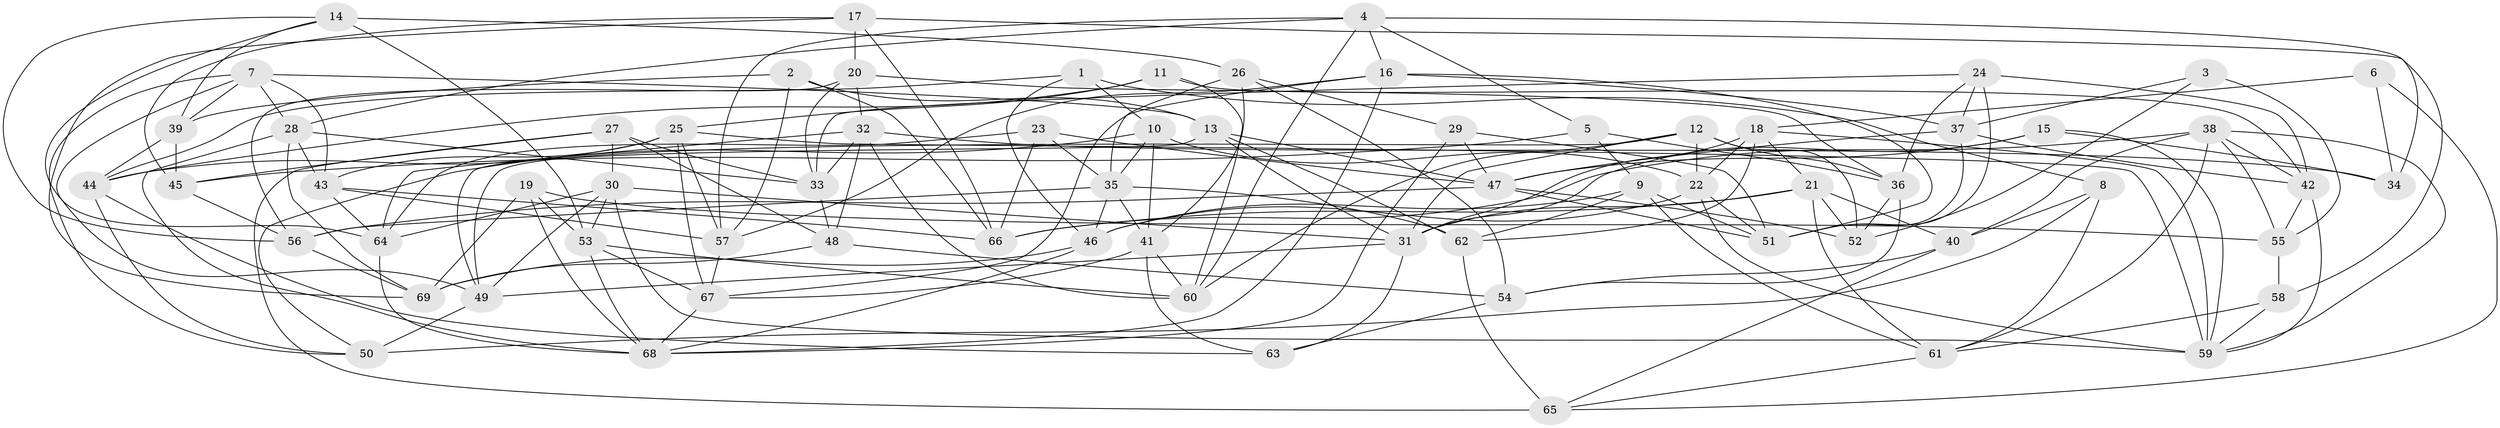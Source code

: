 // original degree distribution, {4: 1.0}
// Generated by graph-tools (version 1.1) at 2025/03/03/09/25 03:03:07]
// undirected, 69 vertices, 188 edges
graph export_dot {
graph [start="1"]
  node [color=gray90,style=filled];
  1;
  2;
  3;
  4;
  5;
  6;
  7;
  8;
  9;
  10;
  11;
  12;
  13;
  14;
  15;
  16;
  17;
  18;
  19;
  20;
  21;
  22;
  23;
  24;
  25;
  26;
  27;
  28;
  29;
  30;
  31;
  32;
  33;
  34;
  35;
  36;
  37;
  38;
  39;
  40;
  41;
  42;
  43;
  44;
  45;
  46;
  47;
  48;
  49;
  50;
  51;
  52;
  53;
  54;
  55;
  56;
  57;
  58;
  59;
  60;
  61;
  62;
  63;
  64;
  65;
  66;
  67;
  68;
  69;
  1 -- 8 [weight=1.0];
  1 -- 10 [weight=1.0];
  1 -- 44 [weight=1.0];
  1 -- 46 [weight=1.0];
  2 -- 13 [weight=1.0];
  2 -- 39 [weight=1.0];
  2 -- 57 [weight=1.0];
  2 -- 66 [weight=1.0];
  3 -- 37 [weight=1.0];
  3 -- 52 [weight=1.0];
  3 -- 55 [weight=2.0];
  4 -- 5 [weight=1.0];
  4 -- 16 [weight=1.0];
  4 -- 28 [weight=1.0];
  4 -- 34 [weight=1.0];
  4 -- 57 [weight=1.0];
  4 -- 60 [weight=1.0];
  5 -- 9 [weight=1.0];
  5 -- 36 [weight=1.0];
  5 -- 45 [weight=1.0];
  6 -- 18 [weight=1.0];
  6 -- 34 [weight=2.0];
  6 -- 65 [weight=1.0];
  7 -- 13 [weight=1.0];
  7 -- 28 [weight=1.0];
  7 -- 39 [weight=1.0];
  7 -- 43 [weight=1.0];
  7 -- 49 [weight=1.0];
  7 -- 50 [weight=1.0];
  8 -- 40 [weight=2.0];
  8 -- 50 [weight=2.0];
  8 -- 61 [weight=1.0];
  9 -- 46 [weight=1.0];
  9 -- 51 [weight=1.0];
  9 -- 61 [weight=1.0];
  9 -- 62 [weight=2.0];
  10 -- 22 [weight=1.0];
  10 -- 35 [weight=2.0];
  10 -- 41 [weight=1.0];
  10 -- 50 [weight=1.0];
  11 -- 25 [weight=1.0];
  11 -- 42 [weight=1.0];
  11 -- 44 [weight=1.0];
  11 -- 60 [weight=1.0];
  12 -- 22 [weight=1.0];
  12 -- 31 [weight=2.0];
  12 -- 36 [weight=1.0];
  12 -- 49 [weight=1.0];
  12 -- 52 [weight=2.0];
  12 -- 60 [weight=1.0];
  13 -- 31 [weight=1.0];
  13 -- 47 [weight=1.0];
  13 -- 49 [weight=1.0];
  13 -- 62 [weight=1.0];
  14 -- 26 [weight=2.0];
  14 -- 39 [weight=1.0];
  14 -- 53 [weight=1.0];
  14 -- 56 [weight=1.0];
  14 -- 64 [weight=1.0];
  15 -- 31 [weight=2.0];
  15 -- 34 [weight=2.0];
  15 -- 47 [weight=1.0];
  15 -- 59 [weight=1.0];
  16 -- 37 [weight=1.0];
  16 -- 51 [weight=1.0];
  16 -- 57 [weight=1.0];
  16 -- 67 [weight=1.0];
  16 -- 68 [weight=1.0];
  17 -- 20 [weight=2.0];
  17 -- 45 [weight=1.0];
  17 -- 58 [weight=1.0];
  17 -- 66 [weight=1.0];
  17 -- 69 [weight=1.0];
  18 -- 21 [weight=1.0];
  18 -- 22 [weight=1.0];
  18 -- 31 [weight=1.0];
  18 -- 59 [weight=1.0];
  18 -- 62 [weight=1.0];
  19 -- 53 [weight=1.0];
  19 -- 55 [weight=1.0];
  19 -- 68 [weight=1.0];
  19 -- 69 [weight=1.0];
  20 -- 32 [weight=1.0];
  20 -- 33 [weight=1.0];
  20 -- 36 [weight=1.0];
  20 -- 56 [weight=1.0];
  21 -- 31 [weight=1.0];
  21 -- 40 [weight=1.0];
  21 -- 52 [weight=1.0];
  21 -- 61 [weight=1.0];
  21 -- 66 [weight=1.0];
  22 -- 46 [weight=1.0];
  22 -- 51 [weight=1.0];
  22 -- 59 [weight=1.0];
  23 -- 35 [weight=1.0];
  23 -- 47 [weight=1.0];
  23 -- 64 [weight=1.0];
  23 -- 66 [weight=1.0];
  24 -- 33 [weight=1.0];
  24 -- 36 [weight=1.0];
  24 -- 37 [weight=1.0];
  24 -- 42 [weight=1.0];
  24 -- 51 [weight=2.0];
  25 -- 43 [weight=1.0];
  25 -- 44 [weight=1.0];
  25 -- 57 [weight=1.0];
  25 -- 59 [weight=1.0];
  25 -- 67 [weight=1.0];
  26 -- 29 [weight=1.0];
  26 -- 35 [weight=1.0];
  26 -- 41 [weight=1.0];
  26 -- 54 [weight=1.0];
  27 -- 30 [weight=1.0];
  27 -- 33 [weight=1.0];
  27 -- 45 [weight=1.0];
  27 -- 48 [weight=1.0];
  27 -- 65 [weight=2.0];
  28 -- 33 [weight=1.0];
  28 -- 43 [weight=1.0];
  28 -- 68 [weight=1.0];
  28 -- 69 [weight=1.0];
  29 -- 47 [weight=1.0];
  29 -- 51 [weight=1.0];
  29 -- 68 [weight=1.0];
  30 -- 31 [weight=1.0];
  30 -- 49 [weight=1.0];
  30 -- 53 [weight=1.0];
  30 -- 59 [weight=1.0];
  30 -- 64 [weight=1.0];
  31 -- 49 [weight=1.0];
  31 -- 63 [weight=1.0];
  32 -- 33 [weight=1.0];
  32 -- 34 [weight=1.0];
  32 -- 48 [weight=1.0];
  32 -- 60 [weight=1.0];
  32 -- 64 [weight=1.0];
  33 -- 48 [weight=1.0];
  35 -- 41 [weight=1.0];
  35 -- 46 [weight=1.0];
  35 -- 56 [weight=1.0];
  35 -- 62 [weight=1.0];
  36 -- 52 [weight=1.0];
  36 -- 54 [weight=1.0];
  37 -- 42 [weight=1.0];
  37 -- 47 [weight=1.0];
  37 -- 51 [weight=1.0];
  38 -- 40 [weight=1.0];
  38 -- 42 [weight=1.0];
  38 -- 55 [weight=1.0];
  38 -- 59 [weight=1.0];
  38 -- 61 [weight=1.0];
  38 -- 66 [weight=1.0];
  39 -- 44 [weight=1.0];
  39 -- 45 [weight=2.0];
  40 -- 54 [weight=1.0];
  40 -- 65 [weight=1.0];
  41 -- 60 [weight=1.0];
  41 -- 63 [weight=1.0];
  41 -- 67 [weight=1.0];
  42 -- 55 [weight=1.0];
  42 -- 59 [weight=1.0];
  43 -- 57 [weight=1.0];
  43 -- 64 [weight=1.0];
  43 -- 66 [weight=1.0];
  44 -- 50 [weight=1.0];
  44 -- 63 [weight=1.0];
  45 -- 56 [weight=1.0];
  46 -- 68 [weight=1.0];
  46 -- 69 [weight=1.0];
  47 -- 51 [weight=1.0];
  47 -- 52 [weight=1.0];
  47 -- 56 [weight=1.0];
  48 -- 54 [weight=2.0];
  48 -- 69 [weight=1.0];
  49 -- 50 [weight=1.0];
  53 -- 60 [weight=1.0];
  53 -- 67 [weight=1.0];
  53 -- 68 [weight=1.0];
  54 -- 63 [weight=1.0];
  55 -- 58 [weight=1.0];
  56 -- 69 [weight=1.0];
  57 -- 67 [weight=1.0];
  58 -- 59 [weight=1.0];
  58 -- 61 [weight=1.0];
  61 -- 65 [weight=1.0];
  62 -- 65 [weight=1.0];
  64 -- 68 [weight=1.0];
  67 -- 68 [weight=1.0];
}
